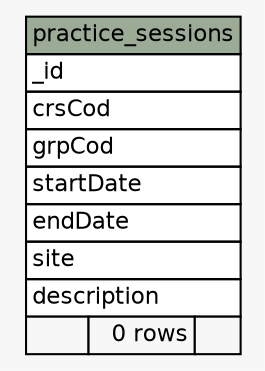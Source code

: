 // dot 2.26.3 on Linux 3.11.0-12-generic
// SchemaSpy rev 590
digraph "practice_sessions" {
  graph [
    rankdir="RL"
    bgcolor="#f7f7f7"
    nodesep="0.18"
    ranksep="0.46"
    fontname="Helvetica"
    fontsize="11"
  ];
  node [
    fontname="Helvetica"
    fontsize="11"
    shape="plaintext"
  ];
  edge [
    arrowsize="0.8"
  ];
  "practice_sessions" [
    label=<
    <TABLE BORDER="0" CELLBORDER="1" CELLSPACING="0" BGCOLOR="#ffffff">
      <TR><TD COLSPAN="3" BGCOLOR="#9bab96" ALIGN="CENTER">practice_sessions</TD></TR>
      <TR><TD PORT="_id" COLSPAN="3" ALIGN="LEFT">_id</TD></TR>
      <TR><TD PORT="crsCod" COLSPAN="3" ALIGN="LEFT">crsCod</TD></TR>
      <TR><TD PORT="grpCod" COLSPAN="3" ALIGN="LEFT">grpCod</TD></TR>
      <TR><TD PORT="startDate" COLSPAN="3" ALIGN="LEFT">startDate</TD></TR>
      <TR><TD PORT="endDate" COLSPAN="3" ALIGN="LEFT">endDate</TD></TR>
      <TR><TD PORT="site" COLSPAN="3" ALIGN="LEFT">site</TD></TR>
      <TR><TD PORT="description" COLSPAN="3" ALIGN="LEFT">description</TD></TR>
      <TR><TD ALIGN="LEFT" BGCOLOR="#f7f7f7">  </TD><TD ALIGN="RIGHT" BGCOLOR="#f7f7f7">0 rows</TD><TD ALIGN="RIGHT" BGCOLOR="#f7f7f7">  </TD></TR>
    </TABLE>>
    URL="tables/practice_sessions.html"
    tooltip="practice_sessions"
  ];
}
